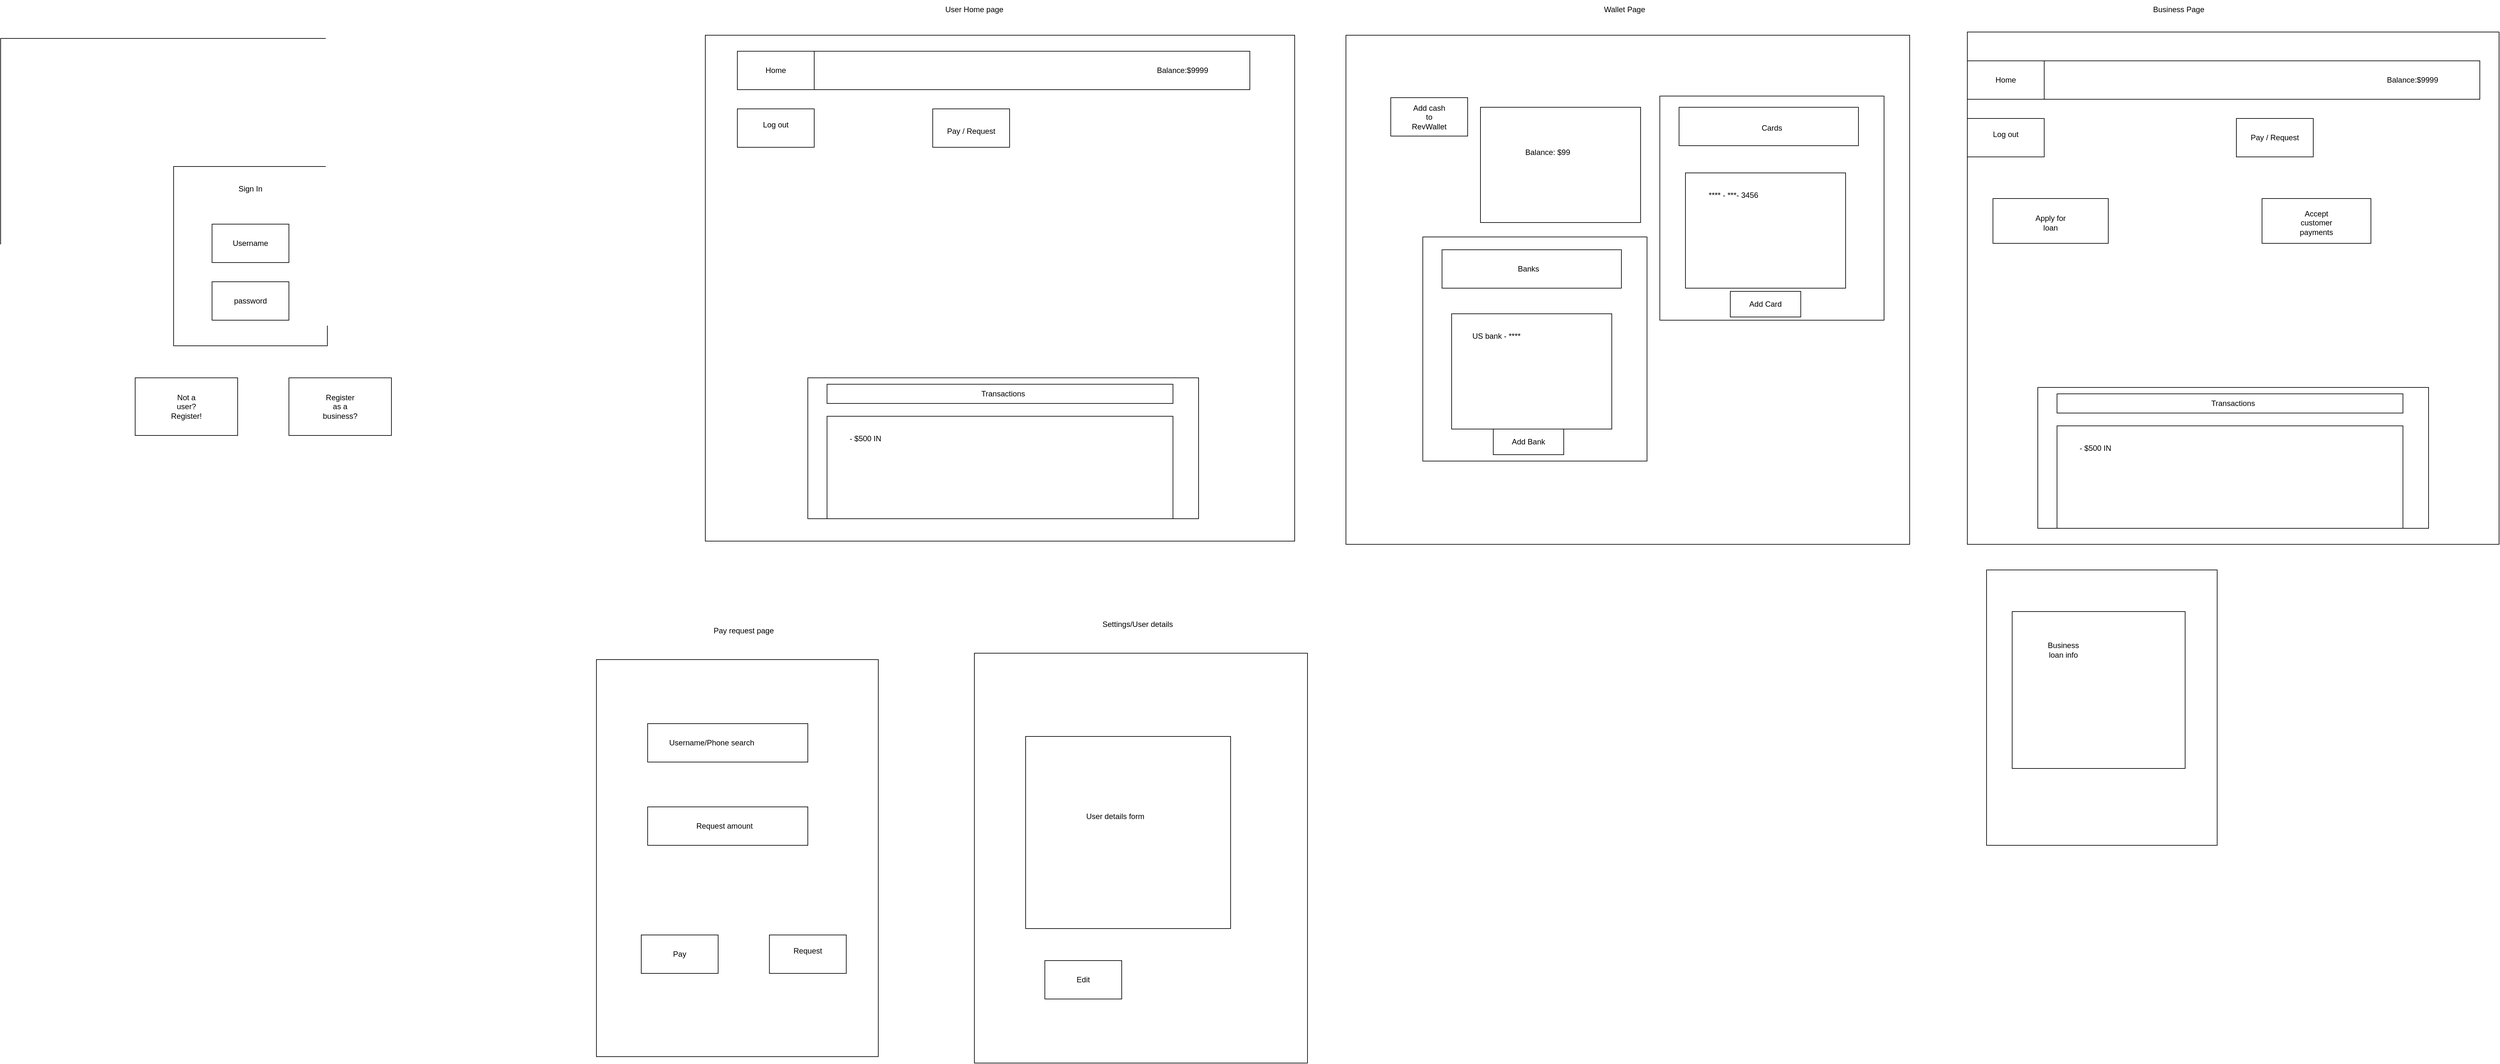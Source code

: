 <mxfile version="21.1.2" type="device">
  <diagram name="Page-1" id="Png8Uro68UNK63sbw38d">
    <mxGraphModel dx="3354" dy="1899" grid="1" gridSize="10" guides="1" tooltips="1" connect="1" arrows="1" fold="1" page="1" pageScale="1" pageWidth="5000" pageHeight="5000" math="0" shadow="0">
      <root>
        <mxCell id="0" />
        <mxCell id="1" parent="0" />
        <mxCell id="56g09RqjX_nw5jvTrVRn-1" value="" style="rounded=0;whiteSpace=wrap;html=1;" vertex="1" parent="1">
          <mxGeometry x="1170" y="330" width="810" height="780" as="geometry" />
        </mxCell>
        <mxCell id="56g09RqjX_nw5jvTrVRn-2" value="" style="rounded=0;whiteSpace=wrap;html=1;" vertex="1" parent="1">
          <mxGeometry x="1440" y="530" width="240" height="280" as="geometry" />
        </mxCell>
        <mxCell id="56g09RqjX_nw5jvTrVRn-3" value="Sign In" style="text;strokeColor=none;align=center;fillColor=none;html=1;verticalAlign=middle;whiteSpace=wrap;rounded=0;" vertex="1" parent="1">
          <mxGeometry x="1530" y="550" width="60" height="30" as="geometry" />
        </mxCell>
        <mxCell id="56g09RqjX_nw5jvTrVRn-4" value="" style="rounded=0;whiteSpace=wrap;html=1;" vertex="1" parent="1">
          <mxGeometry x="1500" y="620" width="120" height="60" as="geometry" />
        </mxCell>
        <mxCell id="56g09RqjX_nw5jvTrVRn-5" value="Username" style="text;strokeColor=none;align=center;fillColor=none;html=1;verticalAlign=middle;whiteSpace=wrap;rounded=0;" vertex="1" parent="1">
          <mxGeometry x="1530" y="635" width="60" height="30" as="geometry" />
        </mxCell>
        <mxCell id="56g09RqjX_nw5jvTrVRn-6" value="" style="rounded=0;whiteSpace=wrap;html=1;" vertex="1" parent="1">
          <mxGeometry x="1500" y="710" width="120" height="60" as="geometry" />
        </mxCell>
        <mxCell id="56g09RqjX_nw5jvTrVRn-7" value="password" style="text;strokeColor=none;align=center;fillColor=none;html=1;verticalAlign=middle;whiteSpace=wrap;rounded=0;" vertex="1" parent="1">
          <mxGeometry x="1530" y="725" width="60" height="30" as="geometry" />
        </mxCell>
        <mxCell id="56g09RqjX_nw5jvTrVRn-8" value="" style="rounded=0;whiteSpace=wrap;html=1;" vertex="1" parent="1">
          <mxGeometry x="1380" y="860" width="160" height="90" as="geometry" />
        </mxCell>
        <mxCell id="56g09RqjX_nw5jvTrVRn-9" value="Not a user? Register!" style="text;strokeColor=none;align=center;fillColor=none;html=1;verticalAlign=middle;whiteSpace=wrap;rounded=0;" vertex="1" parent="1">
          <mxGeometry x="1430" y="890" width="60" height="30" as="geometry" />
        </mxCell>
        <mxCell id="56g09RqjX_nw5jvTrVRn-10" value="" style="rounded=0;whiteSpace=wrap;html=1;" vertex="1" parent="1">
          <mxGeometry x="1620" y="860" width="160" height="90" as="geometry" />
        </mxCell>
        <mxCell id="56g09RqjX_nw5jvTrVRn-11" value="Register as a business?" style="text;strokeColor=none;align=center;fillColor=none;html=1;verticalAlign=middle;whiteSpace=wrap;rounded=0;" vertex="1" parent="1">
          <mxGeometry x="1670" y="890" width="60" height="30" as="geometry" />
        </mxCell>
        <mxCell id="56g09RqjX_nw5jvTrVRn-12" value="" style="rounded=0;whiteSpace=wrap;html=1;" vertex="1" parent="1">
          <mxGeometry x="2270" y="325" width="920" height="790" as="geometry" />
        </mxCell>
        <mxCell id="56g09RqjX_nw5jvTrVRn-13" value="User Home page" style="text;strokeColor=none;align=center;fillColor=none;html=1;verticalAlign=middle;whiteSpace=wrap;rounded=0;" vertex="1" parent="1">
          <mxGeometry x="2630" y="270" width="120" height="30" as="geometry" />
        </mxCell>
        <mxCell id="56g09RqjX_nw5jvTrVRn-14" value="" style="rounded=0;whiteSpace=wrap;html=1;" vertex="1" parent="1">
          <mxGeometry x="2320" y="350" width="800" height="60" as="geometry" />
        </mxCell>
        <mxCell id="56g09RqjX_nw5jvTrVRn-16" value="Balance:$9999" style="text;strokeColor=none;align=center;fillColor=none;html=1;verticalAlign=middle;whiteSpace=wrap;rounded=0;" vertex="1" parent="1">
          <mxGeometry x="2970" y="365" width="90" height="30" as="geometry" />
        </mxCell>
        <mxCell id="56g09RqjX_nw5jvTrVRn-17" value="" style="rounded=0;whiteSpace=wrap;html=1;" vertex="1" parent="1">
          <mxGeometry x="2320" y="350" width="120" height="60" as="geometry" />
        </mxCell>
        <mxCell id="56g09RqjX_nw5jvTrVRn-18" value="Home" style="text;strokeColor=none;align=center;fillColor=none;html=1;verticalAlign=middle;whiteSpace=wrap;rounded=0;" vertex="1" parent="1">
          <mxGeometry x="2350" y="365" width="60" height="30" as="geometry" />
        </mxCell>
        <mxCell id="56g09RqjX_nw5jvTrVRn-19" value="" style="rounded=0;whiteSpace=wrap;html=1;" vertex="1" parent="1">
          <mxGeometry x="2320" y="440" width="120" height="60" as="geometry" />
        </mxCell>
        <mxCell id="56g09RqjX_nw5jvTrVRn-20" value="Log out" style="text;strokeColor=none;align=center;fillColor=none;html=1;verticalAlign=middle;whiteSpace=wrap;rounded=0;" vertex="1" parent="1">
          <mxGeometry x="2350" y="450" width="60" height="30" as="geometry" />
        </mxCell>
        <mxCell id="56g09RqjX_nw5jvTrVRn-22" value="" style="rounded=0;whiteSpace=wrap;html=1;" vertex="1" parent="1">
          <mxGeometry x="2625" y="440" width="120" height="60" as="geometry" />
        </mxCell>
        <mxCell id="56g09RqjX_nw5jvTrVRn-23" value="Pay / Request" style="text;strokeColor=none;align=center;fillColor=none;html=1;verticalAlign=middle;whiteSpace=wrap;rounded=0;" vertex="1" parent="1">
          <mxGeometry x="2620" y="440" width="130" height="70" as="geometry" />
        </mxCell>
        <mxCell id="56g09RqjX_nw5jvTrVRn-30" value="" style="rounded=0;whiteSpace=wrap;html=1;" vertex="1" parent="1">
          <mxGeometry x="2430" y="860" width="610" height="220" as="geometry" />
        </mxCell>
        <mxCell id="56g09RqjX_nw5jvTrVRn-31" value="" style="rounded=0;whiteSpace=wrap;html=1;" vertex="1" parent="1">
          <mxGeometry x="2460" y="870" width="540" height="30" as="geometry" />
        </mxCell>
        <mxCell id="56g09RqjX_nw5jvTrVRn-32" value="Transactions" style="text;strokeColor=none;align=center;fillColor=none;html=1;verticalAlign=middle;whiteSpace=wrap;rounded=0;" vertex="1" parent="1">
          <mxGeometry x="2600" y="870" width="270" height="30" as="geometry" />
        </mxCell>
        <mxCell id="56g09RqjX_nw5jvTrVRn-33" value="" style="rounded=0;whiteSpace=wrap;html=1;" vertex="1" parent="1">
          <mxGeometry x="2460" y="920" width="540" height="160" as="geometry" />
        </mxCell>
        <mxCell id="56g09RqjX_nw5jvTrVRn-34" value="- $500 IN" style="text;strokeColor=none;align=center;fillColor=none;html=1;verticalAlign=middle;whiteSpace=wrap;rounded=0;" vertex="1" parent="1">
          <mxGeometry x="2490" y="940" width="60" height="30" as="geometry" />
        </mxCell>
        <mxCell id="56g09RqjX_nw5jvTrVRn-40" value="" style="rounded=0;whiteSpace=wrap;html=1;" vertex="1" parent="1">
          <mxGeometry x="3270" y="325" width="880" height="795" as="geometry" />
        </mxCell>
        <mxCell id="56g09RqjX_nw5jvTrVRn-41" value="Wallet Page" style="text;strokeColor=none;align=center;fillColor=none;html=1;verticalAlign=middle;whiteSpace=wrap;rounded=0;" vertex="1" parent="1">
          <mxGeometry x="3650" y="270" width="110" height="30" as="geometry" />
        </mxCell>
        <mxCell id="56g09RqjX_nw5jvTrVRn-42" value="" style="rounded=0;whiteSpace=wrap;html=1;" vertex="1" parent="1">
          <mxGeometry x="3480" y="437.5" width="250" height="180" as="geometry" />
        </mxCell>
        <mxCell id="56g09RqjX_nw5jvTrVRn-43" value="Balance: $99" style="text;strokeColor=none;align=center;fillColor=none;html=1;verticalAlign=middle;whiteSpace=wrap;rounded=0;" vertex="1" parent="1">
          <mxGeometry x="3500" y="467.5" width="170" height="80" as="geometry" />
        </mxCell>
        <mxCell id="56g09RqjX_nw5jvTrVRn-44" value="" style="rounded=0;whiteSpace=wrap;html=1;" vertex="1" parent="1">
          <mxGeometry x="3340" y="422.5" width="120" height="60" as="geometry" />
        </mxCell>
        <mxCell id="56g09RqjX_nw5jvTrVRn-45" value="Add cash to RevWallet" style="text;strokeColor=none;align=center;fillColor=none;html=1;verticalAlign=middle;whiteSpace=wrap;rounded=0;" vertex="1" parent="1">
          <mxGeometry x="3370" y="437.5" width="60" height="30" as="geometry" />
        </mxCell>
        <mxCell id="56g09RqjX_nw5jvTrVRn-46" value="" style="rounded=0;whiteSpace=wrap;html=1;" vertex="1" parent="1">
          <mxGeometry x="3390" y="640" width="350" height="350" as="geometry" />
        </mxCell>
        <mxCell id="56g09RqjX_nw5jvTrVRn-47" value="" style="rounded=0;whiteSpace=wrap;html=1;" vertex="1" parent="1">
          <mxGeometry x="3760" y="420" width="350" height="350" as="geometry" />
        </mxCell>
        <mxCell id="56g09RqjX_nw5jvTrVRn-48" value="" style="rounded=0;whiteSpace=wrap;html=1;" vertex="1" parent="1">
          <mxGeometry x="3420" y="660" width="280" height="60" as="geometry" />
        </mxCell>
        <mxCell id="56g09RqjX_nw5jvTrVRn-49" value="" style="rounded=0;whiteSpace=wrap;html=1;" vertex="1" parent="1">
          <mxGeometry x="3790" y="437.5" width="280" height="60" as="geometry" />
        </mxCell>
        <mxCell id="56g09RqjX_nw5jvTrVRn-50" value="Banks" style="text;strokeColor=none;align=center;fillColor=none;html=1;verticalAlign=middle;whiteSpace=wrap;rounded=0;" vertex="1" parent="1">
          <mxGeometry x="3470" y="650" width="170" height="80" as="geometry" />
        </mxCell>
        <mxCell id="56g09RqjX_nw5jvTrVRn-51" value="Cards" style="text;strokeColor=none;align=center;fillColor=none;html=1;verticalAlign=middle;whiteSpace=wrap;rounded=0;" vertex="1" parent="1">
          <mxGeometry x="3850" y="430" width="170" height="80" as="geometry" />
        </mxCell>
        <mxCell id="56g09RqjX_nw5jvTrVRn-52" value="" style="rounded=0;whiteSpace=wrap;html=1;" vertex="1" parent="1">
          <mxGeometry x="3435" y="760" width="250" height="180" as="geometry" />
        </mxCell>
        <mxCell id="56g09RqjX_nw5jvTrVRn-53" value="" style="rounded=0;whiteSpace=wrap;html=1;" vertex="1" parent="1">
          <mxGeometry x="3800" y="540" width="250" height="180" as="geometry" />
        </mxCell>
        <mxCell id="56g09RqjX_nw5jvTrVRn-54" value="**** - ***- 3456" style="text;strokeColor=none;align=center;fillColor=none;html=1;verticalAlign=middle;whiteSpace=wrap;rounded=0;" vertex="1" parent="1">
          <mxGeometry x="3820" y="560" width="110" height="30" as="geometry" />
        </mxCell>
        <mxCell id="56g09RqjX_nw5jvTrVRn-55" value="US bank - ****" style="text;strokeColor=none;align=center;fillColor=none;html=1;verticalAlign=middle;whiteSpace=wrap;rounded=0;" vertex="1" parent="1">
          <mxGeometry x="3450" y="780" width="110" height="30" as="geometry" />
        </mxCell>
        <mxCell id="56g09RqjX_nw5jvTrVRn-56" value="" style="rounded=0;whiteSpace=wrap;html=1;" vertex="1" parent="1">
          <mxGeometry x="3500" y="940" width="110" height="40" as="geometry" />
        </mxCell>
        <mxCell id="56g09RqjX_nw5jvTrVRn-57" value="Add Bank" style="text;strokeColor=none;align=center;fillColor=none;html=1;verticalAlign=middle;whiteSpace=wrap;rounded=0;" vertex="1" parent="1">
          <mxGeometry x="3525" y="945" width="60" height="30" as="geometry" />
        </mxCell>
        <mxCell id="56g09RqjX_nw5jvTrVRn-58" value="" style="rounded=0;whiteSpace=wrap;html=1;" vertex="1" parent="1">
          <mxGeometry x="3870" y="725" width="110" height="40" as="geometry" />
        </mxCell>
        <mxCell id="56g09RqjX_nw5jvTrVRn-59" value="Add Card" style="text;strokeColor=none;align=center;fillColor=none;html=1;verticalAlign=middle;whiteSpace=wrap;rounded=0;" vertex="1" parent="1">
          <mxGeometry x="3895" y="730" width="60" height="30" as="geometry" />
        </mxCell>
        <mxCell id="56g09RqjX_nw5jvTrVRn-60" value="" style="rounded=0;whiteSpace=wrap;html=1;" vertex="1" parent="1">
          <mxGeometry x="2100" y="1300" width="440" height="620" as="geometry" />
        </mxCell>
        <mxCell id="56g09RqjX_nw5jvTrVRn-61" value="" style="rounded=0;whiteSpace=wrap;html=1;" vertex="1" parent="1">
          <mxGeometry x="2180" y="1400" width="250" height="60" as="geometry" />
        </mxCell>
        <mxCell id="56g09RqjX_nw5jvTrVRn-62" value="Username/Phone search" style="text;strokeColor=none;align=center;fillColor=none;html=1;verticalAlign=middle;whiteSpace=wrap;rounded=0;" vertex="1" parent="1">
          <mxGeometry x="2190" y="1415" width="180" height="30" as="geometry" />
        </mxCell>
        <mxCell id="56g09RqjX_nw5jvTrVRn-63" value="" style="rounded=0;whiteSpace=wrap;html=1;" vertex="1" parent="1">
          <mxGeometry x="2180" y="1530" width="250" height="60" as="geometry" />
        </mxCell>
        <mxCell id="56g09RqjX_nw5jvTrVRn-64" value="Request amount" style="text;strokeColor=none;align=center;fillColor=none;html=1;verticalAlign=middle;whiteSpace=wrap;rounded=0;" vertex="1" parent="1">
          <mxGeometry x="2230" y="1545" width="140" height="30" as="geometry" />
        </mxCell>
        <mxCell id="56g09RqjX_nw5jvTrVRn-65" value="Pay request page" style="text;strokeColor=none;align=center;fillColor=none;html=1;verticalAlign=middle;whiteSpace=wrap;rounded=0;" vertex="1" parent="1">
          <mxGeometry x="2260" y="1240" width="140" height="30" as="geometry" />
        </mxCell>
        <mxCell id="56g09RqjX_nw5jvTrVRn-66" value="" style="rounded=0;whiteSpace=wrap;html=1;" vertex="1" parent="1">
          <mxGeometry x="2170" y="1730" width="120" height="60" as="geometry" />
        </mxCell>
        <mxCell id="56g09RqjX_nw5jvTrVRn-67" value="" style="rounded=0;whiteSpace=wrap;html=1;" vertex="1" parent="1">
          <mxGeometry x="2370" y="1730" width="120" height="60" as="geometry" />
        </mxCell>
        <mxCell id="56g09RqjX_nw5jvTrVRn-68" value="Pay" style="text;strokeColor=none;align=center;fillColor=none;html=1;verticalAlign=middle;whiteSpace=wrap;rounded=0;" vertex="1" parent="1">
          <mxGeometry x="2200" y="1745" width="60" height="30" as="geometry" />
        </mxCell>
        <mxCell id="56g09RqjX_nw5jvTrVRn-69" value="Request" style="text;strokeColor=none;align=center;fillColor=none;html=1;verticalAlign=middle;whiteSpace=wrap;rounded=0;" vertex="1" parent="1">
          <mxGeometry x="2400" y="1740" width="60" height="30" as="geometry" />
        </mxCell>
        <mxCell id="56g09RqjX_nw5jvTrVRn-70" value="" style="rounded=0;whiteSpace=wrap;html=1;" vertex="1" parent="1">
          <mxGeometry x="2690" y="1290" width="520" height="640" as="geometry" />
        </mxCell>
        <mxCell id="56g09RqjX_nw5jvTrVRn-71" value="Settings/User details" style="text;strokeColor=none;align=center;fillColor=none;html=1;verticalAlign=middle;whiteSpace=wrap;rounded=0;" vertex="1" parent="1">
          <mxGeometry x="2870" y="1230" width="150" height="30" as="geometry" />
        </mxCell>
        <mxCell id="56g09RqjX_nw5jvTrVRn-72" value="" style="rounded=0;whiteSpace=wrap;html=1;" vertex="1" parent="1">
          <mxGeometry x="2770" y="1420" width="320" height="300" as="geometry" />
        </mxCell>
        <mxCell id="56g09RqjX_nw5jvTrVRn-73" value="User details form" style="text;strokeColor=none;align=center;fillColor=none;html=1;verticalAlign=middle;whiteSpace=wrap;rounded=0;" vertex="1" parent="1">
          <mxGeometry x="2860" y="1510" width="100" height="70" as="geometry" />
        </mxCell>
        <mxCell id="56g09RqjX_nw5jvTrVRn-74" value="" style="rounded=0;whiteSpace=wrap;html=1;" vertex="1" parent="1">
          <mxGeometry x="2800" y="1770" width="120" height="60" as="geometry" />
        </mxCell>
        <mxCell id="56g09RqjX_nw5jvTrVRn-75" value="Edit" style="text;strokeColor=none;align=center;fillColor=none;html=1;verticalAlign=middle;whiteSpace=wrap;rounded=0;" vertex="1" parent="1">
          <mxGeometry x="2830" y="1785" width="60" height="30" as="geometry" />
        </mxCell>
        <mxCell id="56g09RqjX_nw5jvTrVRn-77" value="" style="rounded=0;whiteSpace=wrap;html=1;" vertex="1" parent="1">
          <mxGeometry x="4240" y="320" width="830" height="800" as="geometry" />
        </mxCell>
        <mxCell id="56g09RqjX_nw5jvTrVRn-78" value="Business Page" style="text;strokeColor=none;align=center;fillColor=none;html=1;verticalAlign=middle;whiteSpace=wrap;rounded=0;" vertex="1" parent="1">
          <mxGeometry x="4520" y="270" width="100" height="30" as="geometry" />
        </mxCell>
        <mxCell id="56g09RqjX_nw5jvTrVRn-79" value="" style="rounded=0;whiteSpace=wrap;html=1;" vertex="1" parent="1">
          <mxGeometry x="4280" y="580" width="180" height="70" as="geometry" />
        </mxCell>
        <mxCell id="56g09RqjX_nw5jvTrVRn-80" value="Apply for loan" style="text;strokeColor=none;align=center;fillColor=none;html=1;verticalAlign=middle;whiteSpace=wrap;rounded=0;" vertex="1" parent="1">
          <mxGeometry x="4340" y="602.5" width="60" height="30" as="geometry" />
        </mxCell>
        <mxCell id="56g09RqjX_nw5jvTrVRn-81" value="" style="rounded=0;whiteSpace=wrap;html=1;" vertex="1" parent="1">
          <mxGeometry x="4240" y="365" width="800" height="60" as="geometry" />
        </mxCell>
        <mxCell id="56g09RqjX_nw5jvTrVRn-82" value="Balance:$9999" style="text;strokeColor=none;align=center;fillColor=none;html=1;verticalAlign=middle;whiteSpace=wrap;rounded=0;" vertex="1" parent="1">
          <mxGeometry x="4890" y="380" width="90" height="30" as="geometry" />
        </mxCell>
        <mxCell id="56g09RqjX_nw5jvTrVRn-83" value="" style="rounded=0;whiteSpace=wrap;html=1;" vertex="1" parent="1">
          <mxGeometry x="4240" y="365" width="120" height="60" as="geometry" />
        </mxCell>
        <mxCell id="56g09RqjX_nw5jvTrVRn-84" value="Home" style="text;strokeColor=none;align=center;fillColor=none;html=1;verticalAlign=middle;whiteSpace=wrap;rounded=0;" vertex="1" parent="1">
          <mxGeometry x="4270" y="380" width="60" height="30" as="geometry" />
        </mxCell>
        <mxCell id="56g09RqjX_nw5jvTrVRn-85" value="" style="rounded=0;whiteSpace=wrap;html=1;" vertex="1" parent="1">
          <mxGeometry x="4240" y="455" width="120" height="60" as="geometry" />
        </mxCell>
        <mxCell id="56g09RqjX_nw5jvTrVRn-86" value="Log out" style="text;strokeColor=none;align=center;fillColor=none;html=1;verticalAlign=middle;whiteSpace=wrap;rounded=0;" vertex="1" parent="1">
          <mxGeometry x="4270" y="465" width="60" height="30" as="geometry" />
        </mxCell>
        <mxCell id="56g09RqjX_nw5jvTrVRn-88" value="" style="rounded=0;whiteSpace=wrap;html=1;" vertex="1" parent="1">
          <mxGeometry x="4350" y="875" width="610" height="220" as="geometry" />
        </mxCell>
        <mxCell id="56g09RqjX_nw5jvTrVRn-89" value="" style="rounded=0;whiteSpace=wrap;html=1;" vertex="1" parent="1">
          <mxGeometry x="4380" y="885" width="540" height="30" as="geometry" />
        </mxCell>
        <mxCell id="56g09RqjX_nw5jvTrVRn-90" value="Transactions" style="text;strokeColor=none;align=center;fillColor=none;html=1;verticalAlign=middle;whiteSpace=wrap;rounded=0;" vertex="1" parent="1">
          <mxGeometry x="4520" y="885" width="270" height="30" as="geometry" />
        </mxCell>
        <mxCell id="56g09RqjX_nw5jvTrVRn-91" value="" style="rounded=0;whiteSpace=wrap;html=1;" vertex="1" parent="1">
          <mxGeometry x="4380" y="935" width="540" height="160" as="geometry" />
        </mxCell>
        <mxCell id="56g09RqjX_nw5jvTrVRn-92" value="- $500 IN" style="text;strokeColor=none;align=center;fillColor=none;html=1;verticalAlign=middle;whiteSpace=wrap;rounded=0;" vertex="1" parent="1">
          <mxGeometry x="4410" y="955" width="60" height="30" as="geometry" />
        </mxCell>
        <mxCell id="56g09RqjX_nw5jvTrVRn-93" value="" style="rounded=0;whiteSpace=wrap;html=1;" vertex="1" parent="1">
          <mxGeometry x="4700" y="580" width="170" height="70" as="geometry" />
        </mxCell>
        <mxCell id="56g09RqjX_nw5jvTrVRn-94" value="Accept customer payments" style="text;strokeColor=none;align=center;fillColor=none;html=1;verticalAlign=middle;whiteSpace=wrap;rounded=0;" vertex="1" parent="1">
          <mxGeometry x="4755" y="602.5" width="60" height="30" as="geometry" />
        </mxCell>
        <mxCell id="56g09RqjX_nw5jvTrVRn-95" value="" style="rounded=0;whiteSpace=wrap;html=1;" vertex="1" parent="1">
          <mxGeometry x="4660" y="455" width="120" height="60" as="geometry" />
        </mxCell>
        <mxCell id="56g09RqjX_nw5jvTrVRn-96" value="Pay / Request" style="text;strokeColor=none;align=center;fillColor=none;html=1;verticalAlign=middle;whiteSpace=wrap;rounded=0;" vertex="1" parent="1">
          <mxGeometry x="4655" y="450" width="130" height="70" as="geometry" />
        </mxCell>
        <mxCell id="56g09RqjX_nw5jvTrVRn-97" value="" style="rounded=0;whiteSpace=wrap;html=1;" vertex="1" parent="1">
          <mxGeometry x="4270" y="1160" width="360" height="430" as="geometry" />
        </mxCell>
        <mxCell id="56g09RqjX_nw5jvTrVRn-99" value="" style="rounded=0;whiteSpace=wrap;html=1;" vertex="1" parent="1">
          <mxGeometry x="4310" y="1225" width="270" height="245" as="geometry" />
        </mxCell>
        <mxCell id="56g09RqjX_nw5jvTrVRn-100" value="Business loan info" style="text;strokeColor=none;align=center;fillColor=none;html=1;verticalAlign=middle;whiteSpace=wrap;rounded=0;" vertex="1" parent="1">
          <mxGeometry x="4360" y="1270" width="60" height="30" as="geometry" />
        </mxCell>
      </root>
    </mxGraphModel>
  </diagram>
</mxfile>
